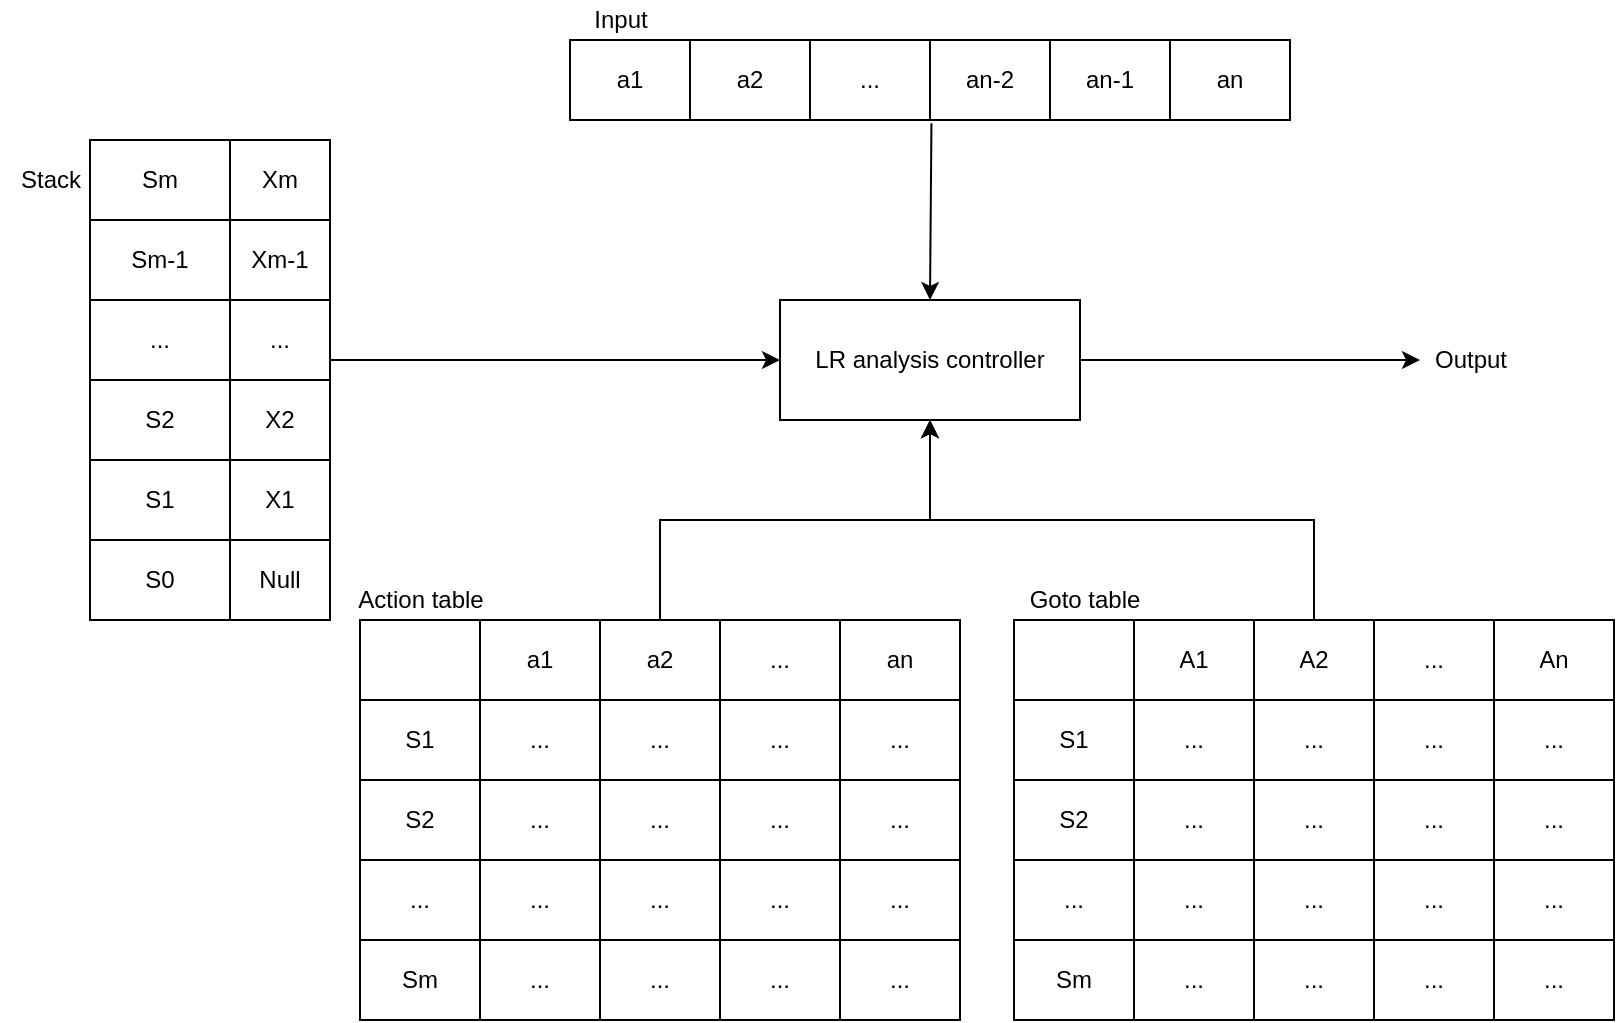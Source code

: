 <mxfile version="13.7.9" type="device"><diagram id="5S64eZ2UgryyF6RtVEdR" name="第 1 页"><mxGraphModel dx="905" dy="805" grid="1" gridSize="10" guides="1" tooltips="1" connect="1" arrows="1" fold="1" page="1" pageScale="1" pageWidth="827" pageHeight="1169" math="0" shadow="0"><root><mxCell id="0"/><mxCell id="1" parent="0"/><mxCell id="FO5OmorMyP2VkBgMQCco-1" value="LR analysis controller" style="rounded=0;whiteSpace=wrap;html=1;" vertex="1" parent="1"><mxGeometry x="410" y="310" width="150" height="60" as="geometry"/></mxCell><mxCell id="FO5OmorMyP2VkBgMQCco-35" value="Stack" style="text;html=1;align=center;verticalAlign=middle;resizable=0;points=[];autosize=1;" vertex="1" parent="1"><mxGeometry x="20" y="240" width="50" height="20" as="geometry"/></mxCell><mxCell id="FO5OmorMyP2VkBgMQCco-36" value="Input" style="text;html=1;align=center;verticalAlign=middle;resizable=0;points=[];autosize=1;" vertex="1" parent="1"><mxGeometry x="310" y="160" width="40" height="20" as="geometry"/></mxCell><mxCell id="FO5OmorMyP2VkBgMQCco-71" value="Action table" style="text;html=1;align=center;verticalAlign=middle;resizable=0;points=[];autosize=1;" vertex="1" parent="1"><mxGeometry x="190" y="450" width="80" height="20" as="geometry"/></mxCell><mxCell id="FO5OmorMyP2VkBgMQCco-72" value="Goto table" style="text;html=1;align=center;verticalAlign=middle;resizable=0;points=[];autosize=1;" vertex="1" parent="1"><mxGeometry x="527" y="450" width="70" height="20" as="geometry"/></mxCell><mxCell id="FO5OmorMyP2VkBgMQCco-138" value="" style="endArrow=classic;html=1;" edge="1" parent="1"><mxGeometry width="50" height="50" relative="1" as="geometry"><mxPoint x="560" y="340" as="sourcePoint"/><mxPoint x="730" y="340" as="targetPoint"/></mxGeometry></mxCell><mxCell id="FO5OmorMyP2VkBgMQCco-16" value="" style="shape=table;html=1;whiteSpace=wrap;startSize=0;container=1;collapsible=0;childLayout=tableLayout;" vertex="1" parent="1"><mxGeometry x="65" y="230" width="120" height="240" as="geometry"/></mxCell><mxCell id="FO5OmorMyP2VkBgMQCco-17" value="" style="shape=partialRectangle;html=1;whiteSpace=wrap;collapsible=0;dropTarget=0;pointerEvents=0;fillColor=none;top=0;left=0;bottom=0;right=0;points=[[0,0.5],[1,0.5]];portConstraint=eastwest;" vertex="1" parent="FO5OmorMyP2VkBgMQCco-16"><mxGeometry width="120" height="40" as="geometry"/></mxCell><mxCell id="FO5OmorMyP2VkBgMQCco-18" value="Sm" style="shape=partialRectangle;html=1;whiteSpace=wrap;connectable=0;overflow=hidden;fillColor=none;top=0;left=0;bottom=0;right=0;" vertex="1" parent="FO5OmorMyP2VkBgMQCco-17"><mxGeometry width="70" height="40" as="geometry"/></mxCell><mxCell id="FO5OmorMyP2VkBgMQCco-19" value="Xm" style="shape=partialRectangle;html=1;whiteSpace=wrap;connectable=0;overflow=hidden;fillColor=none;top=0;left=0;bottom=0;right=0;" vertex="1" parent="FO5OmorMyP2VkBgMQCco-17"><mxGeometry x="70" width="50" height="40" as="geometry"/></mxCell><mxCell id="FO5OmorMyP2VkBgMQCco-20" value="" style="shape=partialRectangle;html=1;whiteSpace=wrap;collapsible=0;dropTarget=0;pointerEvents=0;fillColor=none;top=0;left=0;bottom=0;right=0;points=[[0,0.5],[1,0.5]];portConstraint=eastwest;" vertex="1" parent="FO5OmorMyP2VkBgMQCco-16"><mxGeometry y="40" width="120" height="40" as="geometry"/></mxCell><mxCell id="FO5OmorMyP2VkBgMQCco-21" value="Sm-1" style="shape=partialRectangle;html=1;whiteSpace=wrap;connectable=0;overflow=hidden;fillColor=none;top=0;left=0;bottom=0;right=0;" vertex="1" parent="FO5OmorMyP2VkBgMQCco-20"><mxGeometry width="70" height="40" as="geometry"/></mxCell><mxCell id="FO5OmorMyP2VkBgMQCco-22" value="Xm-1" style="shape=partialRectangle;html=1;whiteSpace=wrap;connectable=0;overflow=hidden;fillColor=none;top=0;left=0;bottom=0;right=0;" vertex="1" parent="FO5OmorMyP2VkBgMQCco-20"><mxGeometry x="70" width="50" height="40" as="geometry"/></mxCell><mxCell id="FO5OmorMyP2VkBgMQCco-23" value="" style="shape=partialRectangle;html=1;whiteSpace=wrap;collapsible=0;dropTarget=0;pointerEvents=0;fillColor=none;top=0;left=0;bottom=0;right=0;points=[[0,0.5],[1,0.5]];portConstraint=eastwest;" vertex="1" parent="FO5OmorMyP2VkBgMQCco-16"><mxGeometry y="80" width="120" height="40" as="geometry"/></mxCell><mxCell id="FO5OmorMyP2VkBgMQCco-24" value="..." style="shape=partialRectangle;html=1;whiteSpace=wrap;connectable=0;overflow=hidden;fillColor=none;top=0;left=0;bottom=0;right=0;" vertex="1" parent="FO5OmorMyP2VkBgMQCco-23"><mxGeometry width="70" height="40" as="geometry"/></mxCell><mxCell id="FO5OmorMyP2VkBgMQCco-25" value="..." style="shape=partialRectangle;html=1;whiteSpace=wrap;connectable=0;overflow=hidden;fillColor=none;top=0;left=0;bottom=0;right=0;" vertex="1" parent="FO5OmorMyP2VkBgMQCco-23"><mxGeometry x="70" width="50" height="40" as="geometry"/></mxCell><mxCell id="FO5OmorMyP2VkBgMQCco-26" value="" style="shape=partialRectangle;html=1;whiteSpace=wrap;collapsible=0;dropTarget=0;pointerEvents=0;fillColor=none;top=0;left=0;bottom=0;right=0;points=[[0,0.5],[1,0.5]];portConstraint=eastwest;" vertex="1" parent="FO5OmorMyP2VkBgMQCco-16"><mxGeometry y="120" width="120" height="40" as="geometry"/></mxCell><mxCell id="FO5OmorMyP2VkBgMQCco-27" value="S2" style="shape=partialRectangle;html=1;whiteSpace=wrap;connectable=0;overflow=hidden;fillColor=none;top=0;left=0;bottom=0;right=0;" vertex="1" parent="FO5OmorMyP2VkBgMQCco-26"><mxGeometry width="70" height="40" as="geometry"/></mxCell><mxCell id="FO5OmorMyP2VkBgMQCco-28" value="X2" style="shape=partialRectangle;html=1;whiteSpace=wrap;connectable=0;overflow=hidden;fillColor=none;top=0;left=0;bottom=0;right=0;" vertex="1" parent="FO5OmorMyP2VkBgMQCco-26"><mxGeometry x="70" width="50" height="40" as="geometry"/></mxCell><mxCell id="FO5OmorMyP2VkBgMQCco-29" value="" style="shape=partialRectangle;html=1;whiteSpace=wrap;collapsible=0;dropTarget=0;pointerEvents=0;fillColor=none;top=0;left=0;bottom=0;right=0;points=[[0,0.5],[1,0.5]];portConstraint=eastwest;" vertex="1" parent="FO5OmorMyP2VkBgMQCco-16"><mxGeometry y="160" width="120" height="40" as="geometry"/></mxCell><mxCell id="FO5OmorMyP2VkBgMQCco-30" value="S1" style="shape=partialRectangle;html=1;whiteSpace=wrap;connectable=0;overflow=hidden;fillColor=none;top=0;left=0;bottom=0;right=0;" vertex="1" parent="FO5OmorMyP2VkBgMQCco-29"><mxGeometry width="70" height="40" as="geometry"/></mxCell><mxCell id="FO5OmorMyP2VkBgMQCco-31" value="X1" style="shape=partialRectangle;html=1;whiteSpace=wrap;connectable=0;overflow=hidden;fillColor=none;top=0;left=0;bottom=0;right=0;" vertex="1" parent="FO5OmorMyP2VkBgMQCco-29"><mxGeometry x="70" width="50" height="40" as="geometry"/></mxCell><mxCell id="FO5OmorMyP2VkBgMQCco-32" value="" style="shape=partialRectangle;html=1;whiteSpace=wrap;collapsible=0;dropTarget=0;pointerEvents=0;fillColor=none;top=0;left=0;bottom=0;right=0;points=[[0,0.5],[1,0.5]];portConstraint=eastwest;" vertex="1" parent="FO5OmorMyP2VkBgMQCco-16"><mxGeometry y="200" width="120" height="40" as="geometry"/></mxCell><mxCell id="FO5OmorMyP2VkBgMQCco-33" value="S0" style="shape=partialRectangle;html=1;whiteSpace=wrap;connectable=0;overflow=hidden;fillColor=none;top=0;left=0;bottom=0;right=0;" vertex="1" parent="FO5OmorMyP2VkBgMQCco-32"><mxGeometry width="70" height="40" as="geometry"/></mxCell><mxCell id="FO5OmorMyP2VkBgMQCco-34" value="Null" style="shape=partialRectangle;html=1;whiteSpace=wrap;connectable=0;overflow=hidden;fillColor=none;top=0;left=0;bottom=0;right=0;" vertex="1" parent="FO5OmorMyP2VkBgMQCco-32"><mxGeometry x="70" width="50" height="40" as="geometry"/></mxCell><mxCell id="FO5OmorMyP2VkBgMQCco-146" style="edgeStyle=orthogonalEdgeStyle;rounded=0;orthogonalLoop=1;jettySize=auto;html=1;" edge="1" parent="1" source="FO5OmorMyP2VkBgMQCco-104"><mxGeometry relative="1" as="geometry"><mxPoint x="485" y="370" as="targetPoint"/><Array as="points"><mxPoint x="350" y="420"/><mxPoint x="485" y="420"/><mxPoint x="485" y="370"/></Array></mxGeometry></mxCell><mxCell id="FO5OmorMyP2VkBgMQCco-104" value="" style="shape=table;html=1;whiteSpace=wrap;startSize=0;container=1;collapsible=0;childLayout=tableLayout;" vertex="1" parent="1"><mxGeometry x="200" y="470" width="300" height="200" as="geometry"/></mxCell><mxCell id="FO5OmorMyP2VkBgMQCco-105" value="" style="shape=partialRectangle;html=1;whiteSpace=wrap;collapsible=0;dropTarget=0;pointerEvents=0;fillColor=none;top=0;left=0;bottom=0;right=0;points=[[0,0.5],[1,0.5]];portConstraint=eastwest;" vertex="1" parent="FO5OmorMyP2VkBgMQCco-104"><mxGeometry width="300" height="40" as="geometry"/></mxCell><mxCell id="FO5OmorMyP2VkBgMQCco-106" value="" style="shape=partialRectangle;html=1;whiteSpace=wrap;connectable=0;overflow=hidden;fillColor=none;top=0;left=0;bottom=0;right=0;" vertex="1" parent="FO5OmorMyP2VkBgMQCco-105"><mxGeometry width="60" height="40" as="geometry"/></mxCell><mxCell id="FO5OmorMyP2VkBgMQCco-107" value="a1" style="shape=partialRectangle;html=1;whiteSpace=wrap;connectable=0;overflow=hidden;fillColor=none;top=0;left=0;bottom=0;right=0;" vertex="1" parent="FO5OmorMyP2VkBgMQCco-105"><mxGeometry x="60" width="60" height="40" as="geometry"/></mxCell><mxCell id="FO5OmorMyP2VkBgMQCco-108" value="a2" style="shape=partialRectangle;html=1;whiteSpace=wrap;connectable=0;overflow=hidden;fillColor=none;top=0;left=0;bottom=0;right=0;" vertex="1" parent="FO5OmorMyP2VkBgMQCco-105"><mxGeometry x="120" width="60" height="40" as="geometry"/></mxCell><mxCell id="FO5OmorMyP2VkBgMQCco-109" value="..." style="shape=partialRectangle;html=1;whiteSpace=wrap;connectable=0;overflow=hidden;fillColor=none;top=0;left=0;bottom=0;right=0;" vertex="1" parent="FO5OmorMyP2VkBgMQCco-105"><mxGeometry x="180" width="60" height="40" as="geometry"/></mxCell><mxCell id="FO5OmorMyP2VkBgMQCco-110" value="an" style="shape=partialRectangle;html=1;whiteSpace=wrap;connectable=0;overflow=hidden;fillColor=none;top=0;left=0;bottom=0;right=0;" vertex="1" parent="FO5OmorMyP2VkBgMQCco-105"><mxGeometry x="240" width="60" height="40" as="geometry"/></mxCell><mxCell id="FO5OmorMyP2VkBgMQCco-111" value="" style="shape=partialRectangle;html=1;whiteSpace=wrap;collapsible=0;dropTarget=0;pointerEvents=0;fillColor=none;top=0;left=0;bottom=0;right=0;points=[[0,0.5],[1,0.5]];portConstraint=eastwest;" vertex="1" parent="FO5OmorMyP2VkBgMQCco-104"><mxGeometry y="40" width="300" height="40" as="geometry"/></mxCell><mxCell id="FO5OmorMyP2VkBgMQCco-112" value="S1" style="shape=partialRectangle;html=1;whiteSpace=wrap;connectable=0;overflow=hidden;fillColor=none;top=0;left=0;bottom=0;right=0;" vertex="1" parent="FO5OmorMyP2VkBgMQCco-111"><mxGeometry width="60" height="40" as="geometry"/></mxCell><mxCell id="FO5OmorMyP2VkBgMQCco-113" value="..." style="shape=partialRectangle;html=1;whiteSpace=wrap;connectable=0;overflow=hidden;fillColor=none;top=0;left=0;bottom=0;right=0;" vertex="1" parent="FO5OmorMyP2VkBgMQCco-111"><mxGeometry x="60" width="60" height="40" as="geometry"/></mxCell><mxCell id="FO5OmorMyP2VkBgMQCco-114" value="..." style="shape=partialRectangle;html=1;whiteSpace=wrap;connectable=0;overflow=hidden;fillColor=none;top=0;left=0;bottom=0;right=0;" vertex="1" parent="FO5OmorMyP2VkBgMQCco-111"><mxGeometry x="120" width="60" height="40" as="geometry"/></mxCell><mxCell id="FO5OmorMyP2VkBgMQCco-115" value="..." style="shape=partialRectangle;html=1;whiteSpace=wrap;connectable=0;overflow=hidden;fillColor=none;top=0;left=0;bottom=0;right=0;" vertex="1" parent="FO5OmorMyP2VkBgMQCco-111"><mxGeometry x="180" width="60" height="40" as="geometry"/></mxCell><mxCell id="FO5OmorMyP2VkBgMQCco-116" value="..." style="shape=partialRectangle;html=1;whiteSpace=wrap;connectable=0;overflow=hidden;fillColor=none;top=0;left=0;bottom=0;right=0;" vertex="1" parent="FO5OmorMyP2VkBgMQCco-111"><mxGeometry x="240" width="60" height="40" as="geometry"/></mxCell><mxCell id="FO5OmorMyP2VkBgMQCco-117" value="" style="shape=partialRectangle;html=1;whiteSpace=wrap;collapsible=0;dropTarget=0;pointerEvents=0;fillColor=none;top=0;left=0;bottom=0;right=0;points=[[0,0.5],[1,0.5]];portConstraint=eastwest;" vertex="1" parent="FO5OmorMyP2VkBgMQCco-104"><mxGeometry y="80" width="300" height="40" as="geometry"/></mxCell><mxCell id="FO5OmorMyP2VkBgMQCco-118" value="S2" style="shape=partialRectangle;html=1;whiteSpace=wrap;connectable=0;overflow=hidden;fillColor=none;top=0;left=0;bottom=0;right=0;" vertex="1" parent="FO5OmorMyP2VkBgMQCco-117"><mxGeometry width="60" height="40" as="geometry"/></mxCell><mxCell id="FO5OmorMyP2VkBgMQCco-119" value="..." style="shape=partialRectangle;html=1;whiteSpace=wrap;connectable=0;overflow=hidden;fillColor=none;top=0;left=0;bottom=0;right=0;" vertex="1" parent="FO5OmorMyP2VkBgMQCco-117"><mxGeometry x="60" width="60" height="40" as="geometry"/></mxCell><mxCell id="FO5OmorMyP2VkBgMQCco-120" value="..." style="shape=partialRectangle;html=1;whiteSpace=wrap;connectable=0;overflow=hidden;fillColor=none;top=0;left=0;bottom=0;right=0;" vertex="1" parent="FO5OmorMyP2VkBgMQCco-117"><mxGeometry x="120" width="60" height="40" as="geometry"/></mxCell><mxCell id="FO5OmorMyP2VkBgMQCco-121" value="..." style="shape=partialRectangle;html=1;whiteSpace=wrap;connectable=0;overflow=hidden;fillColor=none;top=0;left=0;bottom=0;right=0;" vertex="1" parent="FO5OmorMyP2VkBgMQCco-117"><mxGeometry x="180" width="60" height="40" as="geometry"/></mxCell><mxCell id="FO5OmorMyP2VkBgMQCco-122" value="..." style="shape=partialRectangle;html=1;whiteSpace=wrap;connectable=0;overflow=hidden;fillColor=none;top=0;left=0;bottom=0;right=0;" vertex="1" parent="FO5OmorMyP2VkBgMQCco-117"><mxGeometry x="240" width="60" height="40" as="geometry"/></mxCell><mxCell id="FO5OmorMyP2VkBgMQCco-123" value="" style="shape=partialRectangle;html=1;whiteSpace=wrap;collapsible=0;dropTarget=0;pointerEvents=0;fillColor=none;top=0;left=0;bottom=0;right=0;points=[[0,0.5],[1,0.5]];portConstraint=eastwest;" vertex="1" parent="FO5OmorMyP2VkBgMQCco-104"><mxGeometry y="120" width="300" height="40" as="geometry"/></mxCell><mxCell id="FO5OmorMyP2VkBgMQCco-124" value="..." style="shape=partialRectangle;html=1;whiteSpace=wrap;connectable=0;overflow=hidden;fillColor=none;top=0;left=0;bottom=0;right=0;" vertex="1" parent="FO5OmorMyP2VkBgMQCco-123"><mxGeometry width="60" height="40" as="geometry"/></mxCell><mxCell id="FO5OmorMyP2VkBgMQCco-125" value="..." style="shape=partialRectangle;html=1;whiteSpace=wrap;connectable=0;overflow=hidden;fillColor=none;top=0;left=0;bottom=0;right=0;" vertex="1" parent="FO5OmorMyP2VkBgMQCco-123"><mxGeometry x="60" width="60" height="40" as="geometry"/></mxCell><mxCell id="FO5OmorMyP2VkBgMQCco-126" value="..." style="shape=partialRectangle;html=1;whiteSpace=wrap;connectable=0;overflow=hidden;fillColor=none;top=0;left=0;bottom=0;right=0;" vertex="1" parent="FO5OmorMyP2VkBgMQCco-123"><mxGeometry x="120" width="60" height="40" as="geometry"/></mxCell><mxCell id="FO5OmorMyP2VkBgMQCco-127" value="..." style="shape=partialRectangle;html=1;whiteSpace=wrap;connectable=0;overflow=hidden;fillColor=none;top=0;left=0;bottom=0;right=0;" vertex="1" parent="FO5OmorMyP2VkBgMQCco-123"><mxGeometry x="180" width="60" height="40" as="geometry"/></mxCell><mxCell id="FO5OmorMyP2VkBgMQCco-128" value="..." style="shape=partialRectangle;html=1;whiteSpace=wrap;connectable=0;overflow=hidden;fillColor=none;top=0;left=0;bottom=0;right=0;" vertex="1" parent="FO5OmorMyP2VkBgMQCco-123"><mxGeometry x="240" width="60" height="40" as="geometry"/></mxCell><mxCell id="FO5OmorMyP2VkBgMQCco-129" value="" style="shape=partialRectangle;html=1;whiteSpace=wrap;collapsible=0;dropTarget=0;pointerEvents=0;fillColor=none;top=0;left=0;bottom=0;right=0;points=[[0,0.5],[1,0.5]];portConstraint=eastwest;" vertex="1" parent="FO5OmorMyP2VkBgMQCco-104"><mxGeometry y="160" width="300" height="40" as="geometry"/></mxCell><mxCell id="FO5OmorMyP2VkBgMQCco-130" value="Sm" style="shape=partialRectangle;html=1;whiteSpace=wrap;connectable=0;overflow=hidden;fillColor=none;top=0;left=0;bottom=0;right=0;" vertex="1" parent="FO5OmorMyP2VkBgMQCco-129"><mxGeometry width="60" height="40" as="geometry"/></mxCell><mxCell id="FO5OmorMyP2VkBgMQCco-131" value="..." style="shape=partialRectangle;html=1;whiteSpace=wrap;connectable=0;overflow=hidden;fillColor=none;top=0;left=0;bottom=0;right=0;" vertex="1" parent="FO5OmorMyP2VkBgMQCco-129"><mxGeometry x="60" width="60" height="40" as="geometry"/></mxCell><mxCell id="FO5OmorMyP2VkBgMQCco-132" value="..." style="shape=partialRectangle;html=1;whiteSpace=wrap;connectable=0;overflow=hidden;fillColor=none;top=0;left=0;bottom=0;right=0;" vertex="1" parent="FO5OmorMyP2VkBgMQCco-129"><mxGeometry x="120" width="60" height="40" as="geometry"/></mxCell><mxCell id="FO5OmorMyP2VkBgMQCco-133" value="..." style="shape=partialRectangle;html=1;whiteSpace=wrap;connectable=0;overflow=hidden;fillColor=none;top=0;left=0;bottom=0;right=0;" vertex="1" parent="FO5OmorMyP2VkBgMQCco-129"><mxGeometry x="180" width="60" height="40" as="geometry"/></mxCell><mxCell id="FO5OmorMyP2VkBgMQCco-134" value="..." style="shape=partialRectangle;html=1;whiteSpace=wrap;connectable=0;overflow=hidden;fillColor=none;top=0;left=0;bottom=0;right=0;" vertex="1" parent="FO5OmorMyP2VkBgMQCco-129"><mxGeometry x="240" width="60" height="40" as="geometry"/></mxCell><mxCell id="FO5OmorMyP2VkBgMQCco-147" style="edgeStyle=orthogonalEdgeStyle;rounded=0;orthogonalLoop=1;jettySize=auto;html=1;entryX=0.5;entryY=1;entryDx=0;entryDy=0;" edge="1" parent="1" source="FO5OmorMyP2VkBgMQCco-73" target="FO5OmorMyP2VkBgMQCco-1"><mxGeometry relative="1" as="geometry"/></mxCell><mxCell id="FO5OmorMyP2VkBgMQCco-73" value="" style="shape=table;html=1;whiteSpace=wrap;startSize=0;container=1;collapsible=0;childLayout=tableLayout;" vertex="1" parent="1"><mxGeometry x="527" y="470" width="300" height="200" as="geometry"/></mxCell><mxCell id="FO5OmorMyP2VkBgMQCco-74" value="" style="shape=partialRectangle;html=1;whiteSpace=wrap;collapsible=0;dropTarget=0;pointerEvents=0;fillColor=none;top=0;left=0;bottom=0;right=0;points=[[0,0.5],[1,0.5]];portConstraint=eastwest;" vertex="1" parent="FO5OmorMyP2VkBgMQCco-73"><mxGeometry width="300" height="40" as="geometry"/></mxCell><mxCell id="FO5OmorMyP2VkBgMQCco-75" value="" style="shape=partialRectangle;html=1;whiteSpace=wrap;connectable=0;overflow=hidden;fillColor=none;top=0;left=0;bottom=0;right=0;" vertex="1" parent="FO5OmorMyP2VkBgMQCco-74"><mxGeometry width="60" height="40" as="geometry"/></mxCell><mxCell id="FO5OmorMyP2VkBgMQCco-76" value="A1" style="shape=partialRectangle;html=1;whiteSpace=wrap;connectable=0;overflow=hidden;fillColor=none;top=0;left=0;bottom=0;right=0;" vertex="1" parent="FO5OmorMyP2VkBgMQCco-74"><mxGeometry x="60" width="60" height="40" as="geometry"/></mxCell><mxCell id="FO5OmorMyP2VkBgMQCco-77" value="A2" style="shape=partialRectangle;html=1;whiteSpace=wrap;connectable=0;overflow=hidden;fillColor=none;top=0;left=0;bottom=0;right=0;" vertex="1" parent="FO5OmorMyP2VkBgMQCco-74"><mxGeometry x="120" width="60" height="40" as="geometry"/></mxCell><mxCell id="FO5OmorMyP2VkBgMQCco-78" value="..." style="shape=partialRectangle;html=1;whiteSpace=wrap;connectable=0;overflow=hidden;fillColor=none;top=0;left=0;bottom=0;right=0;" vertex="1" parent="FO5OmorMyP2VkBgMQCco-74"><mxGeometry x="180" width="60" height="40" as="geometry"/></mxCell><mxCell id="FO5OmorMyP2VkBgMQCco-79" value="An" style="shape=partialRectangle;html=1;whiteSpace=wrap;connectable=0;overflow=hidden;fillColor=none;top=0;left=0;bottom=0;right=0;" vertex="1" parent="FO5OmorMyP2VkBgMQCco-74"><mxGeometry x="240" width="60" height="40" as="geometry"/></mxCell><mxCell id="FO5OmorMyP2VkBgMQCco-80" value="" style="shape=partialRectangle;html=1;whiteSpace=wrap;collapsible=0;dropTarget=0;pointerEvents=0;fillColor=none;top=0;left=0;bottom=0;right=0;points=[[0,0.5],[1,0.5]];portConstraint=eastwest;" vertex="1" parent="FO5OmorMyP2VkBgMQCco-73"><mxGeometry y="40" width="300" height="40" as="geometry"/></mxCell><mxCell id="FO5OmorMyP2VkBgMQCco-81" value="S1" style="shape=partialRectangle;html=1;whiteSpace=wrap;connectable=0;overflow=hidden;fillColor=none;top=0;left=0;bottom=0;right=0;" vertex="1" parent="FO5OmorMyP2VkBgMQCco-80"><mxGeometry width="60" height="40" as="geometry"/></mxCell><mxCell id="FO5OmorMyP2VkBgMQCco-82" value="..." style="shape=partialRectangle;html=1;whiteSpace=wrap;connectable=0;overflow=hidden;fillColor=none;top=0;left=0;bottom=0;right=0;" vertex="1" parent="FO5OmorMyP2VkBgMQCco-80"><mxGeometry x="60" width="60" height="40" as="geometry"/></mxCell><mxCell id="FO5OmorMyP2VkBgMQCco-83" value="..." style="shape=partialRectangle;html=1;whiteSpace=wrap;connectable=0;overflow=hidden;fillColor=none;top=0;left=0;bottom=0;right=0;" vertex="1" parent="FO5OmorMyP2VkBgMQCco-80"><mxGeometry x="120" width="60" height="40" as="geometry"/></mxCell><mxCell id="FO5OmorMyP2VkBgMQCco-84" value="..." style="shape=partialRectangle;html=1;whiteSpace=wrap;connectable=0;overflow=hidden;fillColor=none;top=0;left=0;bottom=0;right=0;" vertex="1" parent="FO5OmorMyP2VkBgMQCco-80"><mxGeometry x="180" width="60" height="40" as="geometry"/></mxCell><mxCell id="FO5OmorMyP2VkBgMQCco-85" value="..." style="shape=partialRectangle;html=1;whiteSpace=wrap;connectable=0;overflow=hidden;fillColor=none;top=0;left=0;bottom=0;right=0;" vertex="1" parent="FO5OmorMyP2VkBgMQCco-80"><mxGeometry x="240" width="60" height="40" as="geometry"/></mxCell><mxCell id="FO5OmorMyP2VkBgMQCco-86" value="" style="shape=partialRectangle;html=1;whiteSpace=wrap;collapsible=0;dropTarget=0;pointerEvents=0;fillColor=none;top=0;left=0;bottom=0;right=0;points=[[0,0.5],[1,0.5]];portConstraint=eastwest;" vertex="1" parent="FO5OmorMyP2VkBgMQCco-73"><mxGeometry y="80" width="300" height="40" as="geometry"/></mxCell><mxCell id="FO5OmorMyP2VkBgMQCco-87" value="S2" style="shape=partialRectangle;html=1;whiteSpace=wrap;connectable=0;overflow=hidden;fillColor=none;top=0;left=0;bottom=0;right=0;" vertex="1" parent="FO5OmorMyP2VkBgMQCco-86"><mxGeometry width="60" height="40" as="geometry"/></mxCell><mxCell id="FO5OmorMyP2VkBgMQCco-88" value="..." style="shape=partialRectangle;html=1;whiteSpace=wrap;connectable=0;overflow=hidden;fillColor=none;top=0;left=0;bottom=0;right=0;" vertex="1" parent="FO5OmorMyP2VkBgMQCco-86"><mxGeometry x="60" width="60" height="40" as="geometry"/></mxCell><mxCell id="FO5OmorMyP2VkBgMQCco-89" value="..." style="shape=partialRectangle;html=1;whiteSpace=wrap;connectable=0;overflow=hidden;fillColor=none;top=0;left=0;bottom=0;right=0;" vertex="1" parent="FO5OmorMyP2VkBgMQCco-86"><mxGeometry x="120" width="60" height="40" as="geometry"/></mxCell><mxCell id="FO5OmorMyP2VkBgMQCco-90" value="..." style="shape=partialRectangle;html=1;whiteSpace=wrap;connectable=0;overflow=hidden;fillColor=none;top=0;left=0;bottom=0;right=0;" vertex="1" parent="FO5OmorMyP2VkBgMQCco-86"><mxGeometry x="180" width="60" height="40" as="geometry"/></mxCell><mxCell id="FO5OmorMyP2VkBgMQCco-91" value="..." style="shape=partialRectangle;html=1;whiteSpace=wrap;connectable=0;overflow=hidden;fillColor=none;top=0;left=0;bottom=0;right=0;" vertex="1" parent="FO5OmorMyP2VkBgMQCco-86"><mxGeometry x="240" width="60" height="40" as="geometry"/></mxCell><mxCell id="FO5OmorMyP2VkBgMQCco-92" value="" style="shape=partialRectangle;html=1;whiteSpace=wrap;collapsible=0;dropTarget=0;pointerEvents=0;fillColor=none;top=0;left=0;bottom=0;right=0;points=[[0,0.5],[1,0.5]];portConstraint=eastwest;" vertex="1" parent="FO5OmorMyP2VkBgMQCco-73"><mxGeometry y="120" width="300" height="40" as="geometry"/></mxCell><mxCell id="FO5OmorMyP2VkBgMQCco-93" value="..." style="shape=partialRectangle;html=1;whiteSpace=wrap;connectable=0;overflow=hidden;fillColor=none;top=0;left=0;bottom=0;right=0;" vertex="1" parent="FO5OmorMyP2VkBgMQCco-92"><mxGeometry width="60" height="40" as="geometry"/></mxCell><mxCell id="FO5OmorMyP2VkBgMQCco-94" value="..." style="shape=partialRectangle;html=1;whiteSpace=wrap;connectable=0;overflow=hidden;fillColor=none;top=0;left=0;bottom=0;right=0;" vertex="1" parent="FO5OmorMyP2VkBgMQCco-92"><mxGeometry x="60" width="60" height="40" as="geometry"/></mxCell><mxCell id="FO5OmorMyP2VkBgMQCco-95" value="..." style="shape=partialRectangle;html=1;whiteSpace=wrap;connectable=0;overflow=hidden;fillColor=none;top=0;left=0;bottom=0;right=0;" vertex="1" parent="FO5OmorMyP2VkBgMQCco-92"><mxGeometry x="120" width="60" height="40" as="geometry"/></mxCell><mxCell id="FO5OmorMyP2VkBgMQCco-96" value="..." style="shape=partialRectangle;html=1;whiteSpace=wrap;connectable=0;overflow=hidden;fillColor=none;top=0;left=0;bottom=0;right=0;" vertex="1" parent="FO5OmorMyP2VkBgMQCco-92"><mxGeometry x="180" width="60" height="40" as="geometry"/></mxCell><mxCell id="FO5OmorMyP2VkBgMQCco-97" value="..." style="shape=partialRectangle;html=1;whiteSpace=wrap;connectable=0;overflow=hidden;fillColor=none;top=0;left=0;bottom=0;right=0;" vertex="1" parent="FO5OmorMyP2VkBgMQCco-92"><mxGeometry x="240" width="60" height="40" as="geometry"/></mxCell><mxCell id="FO5OmorMyP2VkBgMQCco-98" value="" style="shape=partialRectangle;html=1;whiteSpace=wrap;collapsible=0;dropTarget=0;pointerEvents=0;fillColor=none;top=0;left=0;bottom=0;right=0;points=[[0,0.5],[1,0.5]];portConstraint=eastwest;" vertex="1" parent="FO5OmorMyP2VkBgMQCco-73"><mxGeometry y="160" width="300" height="40" as="geometry"/></mxCell><mxCell id="FO5OmorMyP2VkBgMQCco-99" value="Sm" style="shape=partialRectangle;html=1;whiteSpace=wrap;connectable=0;overflow=hidden;fillColor=none;top=0;left=0;bottom=0;right=0;" vertex="1" parent="FO5OmorMyP2VkBgMQCco-98"><mxGeometry width="60" height="40" as="geometry"/></mxCell><mxCell id="FO5OmorMyP2VkBgMQCco-100" value="..." style="shape=partialRectangle;html=1;whiteSpace=wrap;connectable=0;overflow=hidden;fillColor=none;top=0;left=0;bottom=0;right=0;" vertex="1" parent="FO5OmorMyP2VkBgMQCco-98"><mxGeometry x="60" width="60" height="40" as="geometry"/></mxCell><mxCell id="FO5OmorMyP2VkBgMQCco-101" value="..." style="shape=partialRectangle;html=1;whiteSpace=wrap;connectable=0;overflow=hidden;fillColor=none;top=0;left=0;bottom=0;right=0;" vertex="1" parent="FO5OmorMyP2VkBgMQCco-98"><mxGeometry x="120" width="60" height="40" as="geometry"/></mxCell><mxCell id="FO5OmorMyP2VkBgMQCco-102" value="..." style="shape=partialRectangle;html=1;whiteSpace=wrap;connectable=0;overflow=hidden;fillColor=none;top=0;left=0;bottom=0;right=0;" vertex="1" parent="FO5OmorMyP2VkBgMQCco-98"><mxGeometry x="180" width="60" height="40" as="geometry"/></mxCell><mxCell id="FO5OmorMyP2VkBgMQCco-103" value="..." style="shape=partialRectangle;html=1;whiteSpace=wrap;connectable=0;overflow=hidden;fillColor=none;top=0;left=0;bottom=0;right=0;" vertex="1" parent="FO5OmorMyP2VkBgMQCco-98"><mxGeometry x="240" width="60" height="40" as="geometry"/></mxCell><mxCell id="FO5OmorMyP2VkBgMQCco-139" value="Output" style="text;html=1;align=center;verticalAlign=middle;resizable=0;points=[];autosize=1;" vertex="1" parent="1"><mxGeometry x="730" y="330" width="50" height="20" as="geometry"/></mxCell><mxCell id="FO5OmorMyP2VkBgMQCco-143" style="edgeStyle=orthogonalEdgeStyle;rounded=0;orthogonalLoop=1;jettySize=auto;html=1;entryX=0;entryY=0.5;entryDx=0;entryDy=0;exitX=1;exitY=-0.021;exitDx=0;exitDy=0;exitPerimeter=0;" edge="1" parent="1" source="FO5OmorMyP2VkBgMQCco-26" target="FO5OmorMyP2VkBgMQCco-1"><mxGeometry relative="1" as="geometry"><Array as="points"><mxPoint x="185" y="340"/></Array></mxGeometry></mxCell><mxCell id="FO5OmorMyP2VkBgMQCco-144" value="" style="endArrow=classic;html=1;exitX=0.502;exitY=1.042;exitDx=0;exitDy=0;exitPerimeter=0;entryX=0.5;entryY=0;entryDx=0;entryDy=0;" edge="1" parent="1" source="FO5OmorMyP2VkBgMQCco-38" target="FO5OmorMyP2VkBgMQCco-1"><mxGeometry width="50" height="50" relative="1" as="geometry"><mxPoint x="420" y="260" as="sourcePoint"/><mxPoint x="380" y="240" as="targetPoint"/></mxGeometry></mxCell><mxCell id="FO5OmorMyP2VkBgMQCco-37" value="" style="shape=table;html=1;whiteSpace=wrap;startSize=0;container=1;collapsible=0;childLayout=tableLayout;" vertex="1" parent="1"><mxGeometry x="305" y="180" width="360" height="40" as="geometry"/></mxCell><mxCell id="FO5OmorMyP2VkBgMQCco-38" value="" style="shape=partialRectangle;html=1;whiteSpace=wrap;collapsible=0;dropTarget=0;pointerEvents=0;fillColor=none;top=0;left=0;bottom=0;right=0;points=[[0,0.5],[1,0.5]];portConstraint=eastwest;" vertex="1" parent="FO5OmorMyP2VkBgMQCco-37"><mxGeometry width="360" height="40" as="geometry"/></mxCell><mxCell id="FO5OmorMyP2VkBgMQCco-39" value="a1" style="shape=partialRectangle;html=1;whiteSpace=wrap;connectable=0;overflow=hidden;fillColor=none;top=0;left=0;bottom=0;right=0;" vertex="1" parent="FO5OmorMyP2VkBgMQCco-38"><mxGeometry width="60" height="40" as="geometry"/></mxCell><mxCell id="FO5OmorMyP2VkBgMQCco-40" value="a2" style="shape=partialRectangle;html=1;whiteSpace=wrap;connectable=0;overflow=hidden;fillColor=none;top=0;left=0;bottom=0;right=0;" vertex="1" parent="FO5OmorMyP2VkBgMQCco-38"><mxGeometry x="60" width="60" height="40" as="geometry"/></mxCell><mxCell id="FO5OmorMyP2VkBgMQCco-41" value="..." style="shape=partialRectangle;html=1;whiteSpace=wrap;connectable=0;overflow=hidden;fillColor=none;top=0;left=0;bottom=0;right=0;" vertex="1" parent="FO5OmorMyP2VkBgMQCco-38"><mxGeometry x="120" width="60" height="40" as="geometry"/></mxCell><mxCell id="FO5OmorMyP2VkBgMQCco-42" value="an-2" style="shape=partialRectangle;html=1;whiteSpace=wrap;connectable=0;overflow=hidden;fillColor=none;top=0;left=0;bottom=0;right=0;" vertex="1" parent="FO5OmorMyP2VkBgMQCco-38"><mxGeometry x="180" width="60" height="40" as="geometry"/></mxCell><mxCell id="FO5OmorMyP2VkBgMQCco-43" value="an-1" style="shape=partialRectangle;html=1;whiteSpace=wrap;connectable=0;overflow=hidden;fillColor=none;top=0;left=0;bottom=0;right=0;" vertex="1" parent="FO5OmorMyP2VkBgMQCco-38"><mxGeometry x="240" width="60" height="40" as="geometry"/></mxCell><mxCell id="FO5OmorMyP2VkBgMQCco-44" value="an" style="shape=partialRectangle;html=1;whiteSpace=wrap;connectable=0;overflow=hidden;fillColor=none;top=0;left=0;bottom=0;right=0;" vertex="1" parent="FO5OmorMyP2VkBgMQCco-38"><mxGeometry x="300" width="60" height="40" as="geometry"/></mxCell></root></mxGraphModel></diagram></mxfile>